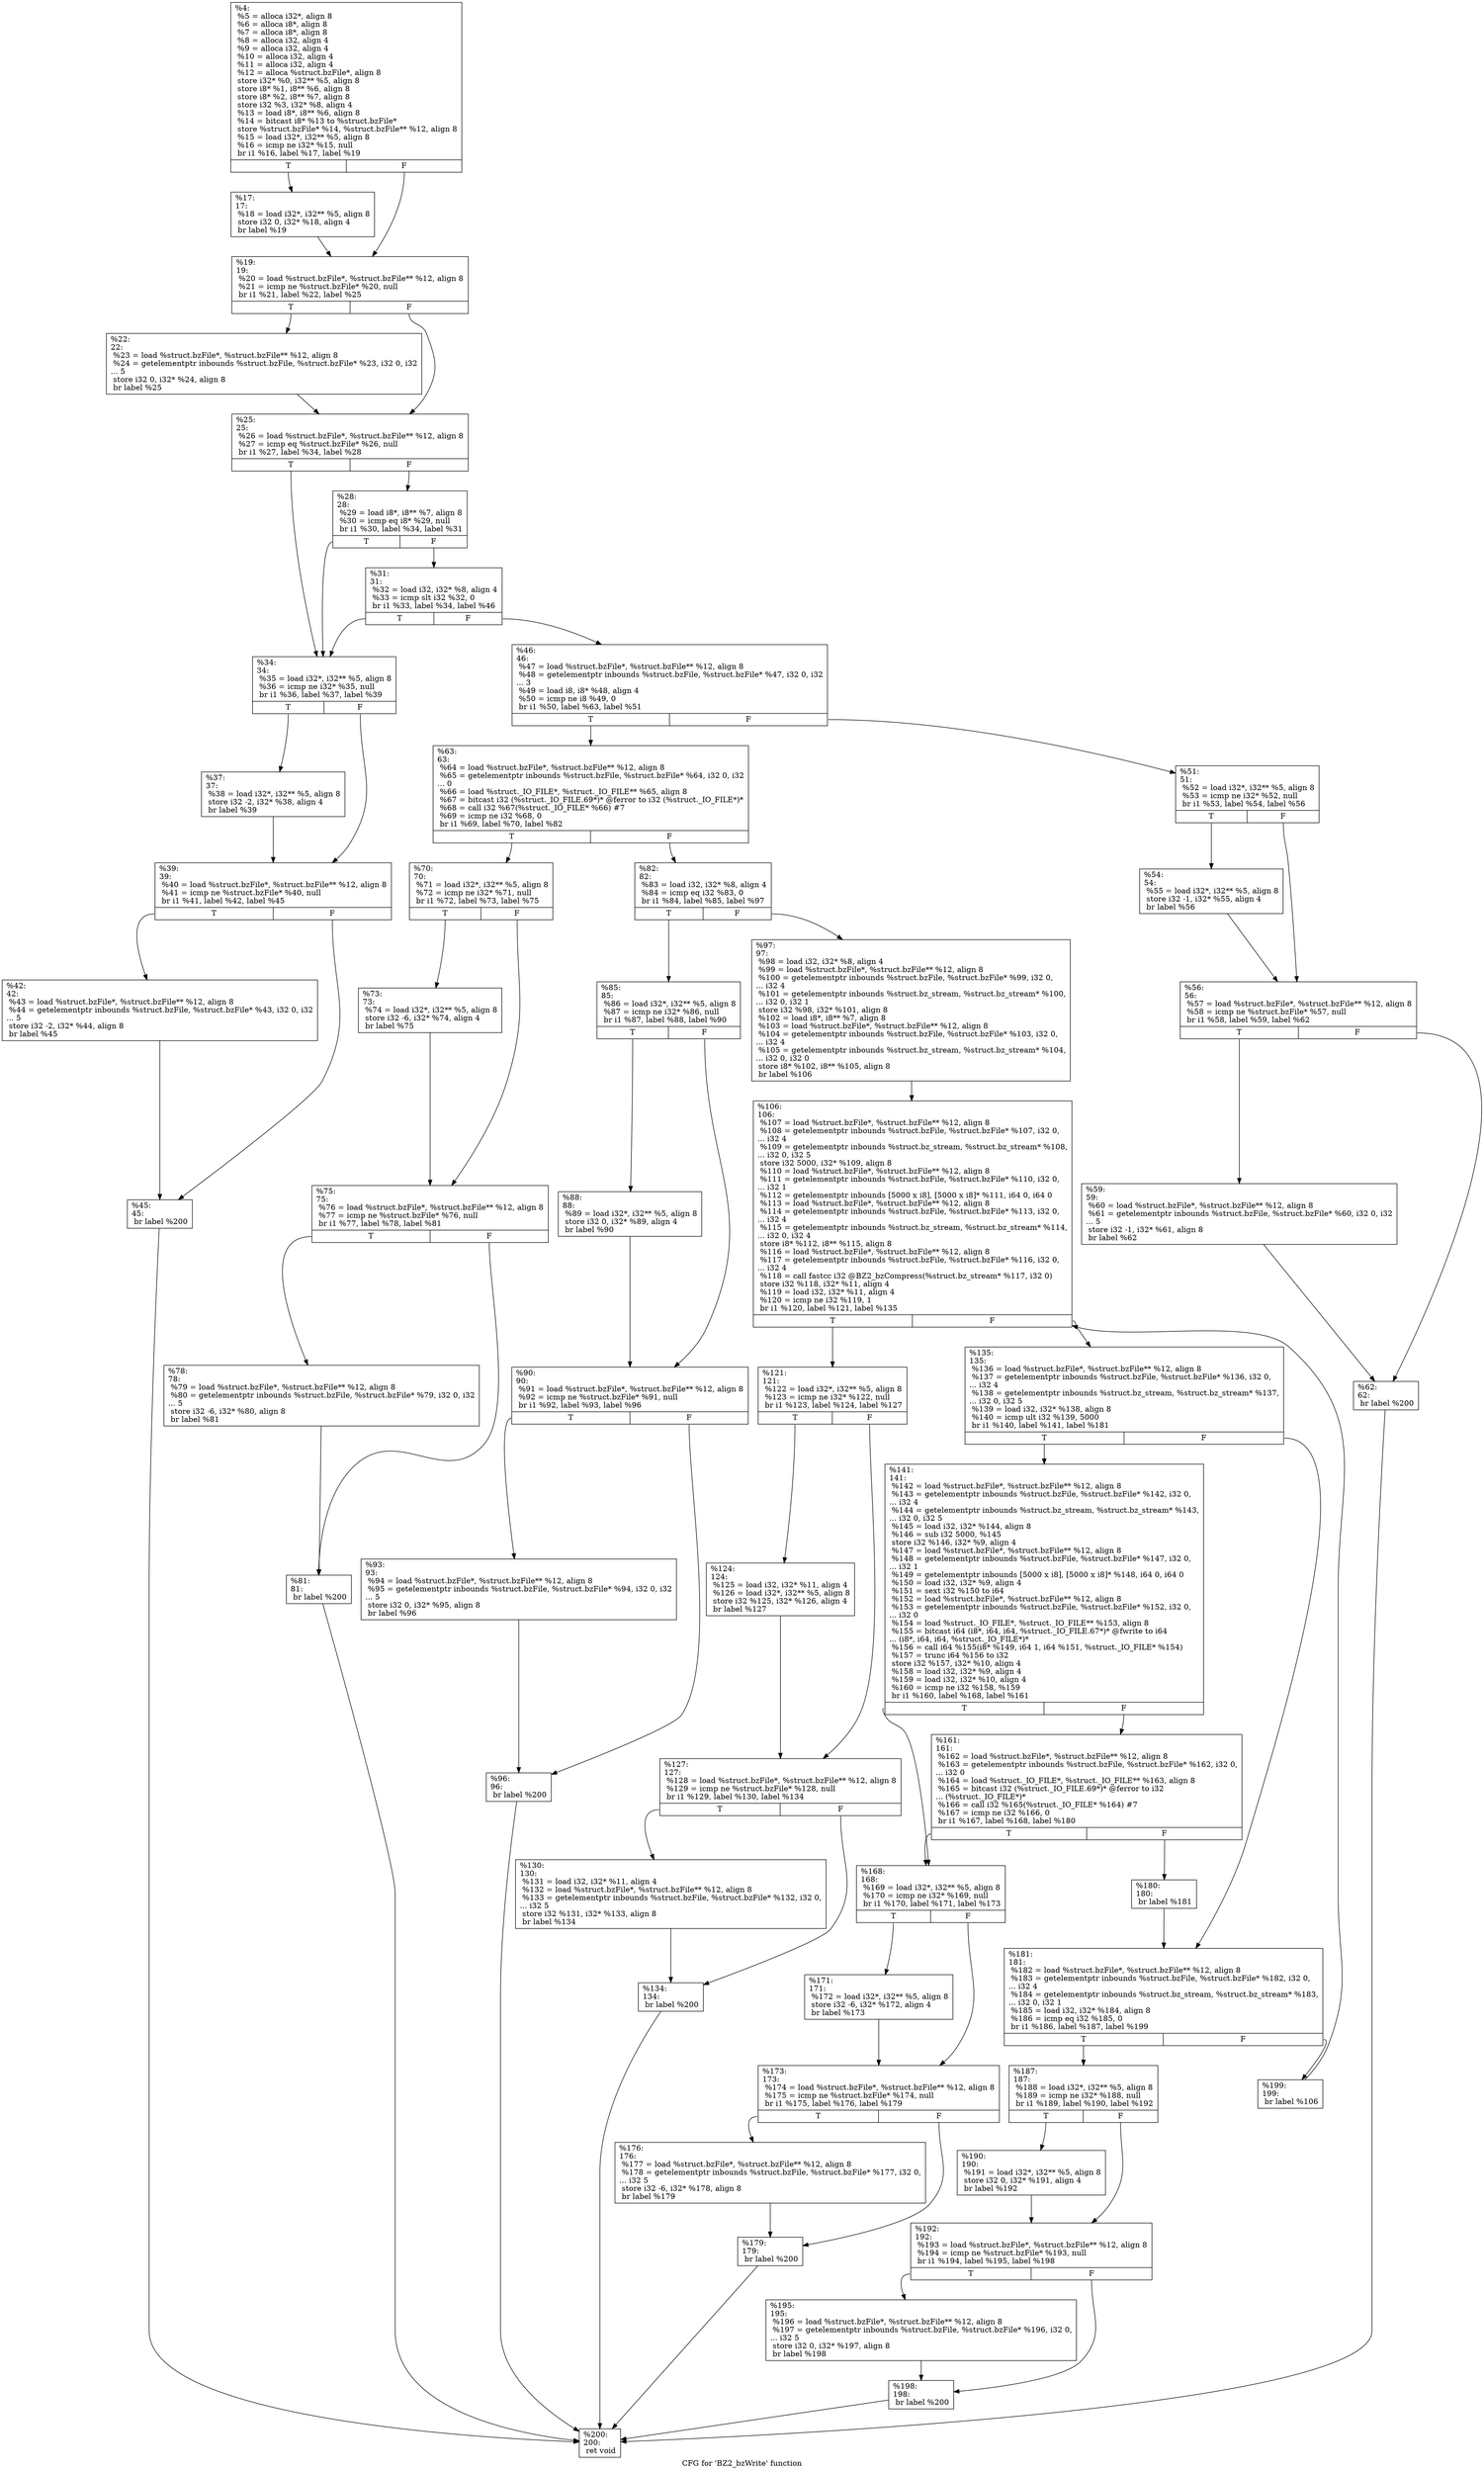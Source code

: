 digraph "CFG for 'BZ2_bzWrite' function" {
	label="CFG for 'BZ2_bzWrite' function";

	Node0x1d1d2f0 [shape=record,label="{%4:\l  %5 = alloca i32*, align 8\l  %6 = alloca i8*, align 8\l  %7 = alloca i8*, align 8\l  %8 = alloca i32, align 4\l  %9 = alloca i32, align 4\l  %10 = alloca i32, align 4\l  %11 = alloca i32, align 4\l  %12 = alloca %struct.bzFile*, align 8\l  store i32* %0, i32** %5, align 8\l  store i8* %1, i8** %6, align 8\l  store i8* %2, i8** %7, align 8\l  store i32 %3, i32* %8, align 4\l  %13 = load i8*, i8** %6, align 8\l  %14 = bitcast i8* %13 to %struct.bzFile*\l  store %struct.bzFile* %14, %struct.bzFile** %12, align 8\l  %15 = load i32*, i32** %5, align 8\l  %16 = icmp ne i32* %15, null\l  br i1 %16, label %17, label %19\l|{<s0>T|<s1>F}}"];
	Node0x1d1d2f0:s0 -> Node0x1d22aa0;
	Node0x1d1d2f0:s1 -> Node0x1d22af0;
	Node0x1d22aa0 [shape=record,label="{%17:\l17:                                               \l  %18 = load i32*, i32** %5, align 8\l  store i32 0, i32* %18, align 4\l  br label %19\l}"];
	Node0x1d22aa0 -> Node0x1d22af0;
	Node0x1d22af0 [shape=record,label="{%19:\l19:                                               \l  %20 = load %struct.bzFile*, %struct.bzFile** %12, align 8\l  %21 = icmp ne %struct.bzFile* %20, null\l  br i1 %21, label %22, label %25\l|{<s0>T|<s1>F}}"];
	Node0x1d22af0:s0 -> Node0x1d22b40;
	Node0x1d22af0:s1 -> Node0x1d22b90;
	Node0x1d22b40 [shape=record,label="{%22:\l22:                                               \l  %23 = load %struct.bzFile*, %struct.bzFile** %12, align 8\l  %24 = getelementptr inbounds %struct.bzFile, %struct.bzFile* %23, i32 0, i32\l... 5\l  store i32 0, i32* %24, align 8\l  br label %25\l}"];
	Node0x1d22b40 -> Node0x1d22b90;
	Node0x1d22b90 [shape=record,label="{%25:\l25:                                               \l  %26 = load %struct.bzFile*, %struct.bzFile** %12, align 8\l  %27 = icmp eq %struct.bzFile* %26, null\l  br i1 %27, label %34, label %28\l|{<s0>T|<s1>F}}"];
	Node0x1d22b90:s0 -> Node0x1d22c80;
	Node0x1d22b90:s1 -> Node0x1d22be0;
	Node0x1d22be0 [shape=record,label="{%28:\l28:                                               \l  %29 = load i8*, i8** %7, align 8\l  %30 = icmp eq i8* %29, null\l  br i1 %30, label %34, label %31\l|{<s0>T|<s1>F}}"];
	Node0x1d22be0:s0 -> Node0x1d22c80;
	Node0x1d22be0:s1 -> Node0x1d22c30;
	Node0x1d22c30 [shape=record,label="{%31:\l31:                                               \l  %32 = load i32, i32* %8, align 4\l  %33 = icmp slt i32 %32, 0\l  br i1 %33, label %34, label %46\l|{<s0>T|<s1>F}}"];
	Node0x1d22c30:s0 -> Node0x1d22c80;
	Node0x1d22c30:s1 -> Node0x1d22e10;
	Node0x1d22c80 [shape=record,label="{%34:\l34:                                               \l  %35 = load i32*, i32** %5, align 8\l  %36 = icmp ne i32* %35, null\l  br i1 %36, label %37, label %39\l|{<s0>T|<s1>F}}"];
	Node0x1d22c80:s0 -> Node0x1d22cd0;
	Node0x1d22c80:s1 -> Node0x1d22d20;
	Node0x1d22cd0 [shape=record,label="{%37:\l37:                                               \l  %38 = load i32*, i32** %5, align 8\l  store i32 -2, i32* %38, align 4\l  br label %39\l}"];
	Node0x1d22cd0 -> Node0x1d22d20;
	Node0x1d22d20 [shape=record,label="{%39:\l39:                                               \l  %40 = load %struct.bzFile*, %struct.bzFile** %12, align 8\l  %41 = icmp ne %struct.bzFile* %40, null\l  br i1 %41, label %42, label %45\l|{<s0>T|<s1>F}}"];
	Node0x1d22d20:s0 -> Node0x1d22d70;
	Node0x1d22d20:s1 -> Node0x1d22dc0;
	Node0x1d22d70 [shape=record,label="{%42:\l42:                                               \l  %43 = load %struct.bzFile*, %struct.bzFile** %12, align 8\l  %44 = getelementptr inbounds %struct.bzFile, %struct.bzFile* %43, i32 0, i32\l... 5\l  store i32 -2, i32* %44, align 8\l  br label %45\l}"];
	Node0x1d22d70 -> Node0x1d22dc0;
	Node0x1d22dc0 [shape=record,label="{%45:\l45:                                               \l  br label %200\l}"];
	Node0x1d22dc0 -> Node0x1d23ae0;
	Node0x1d22e10 [shape=record,label="{%46:\l46:                                               \l  %47 = load %struct.bzFile*, %struct.bzFile** %12, align 8\l  %48 = getelementptr inbounds %struct.bzFile, %struct.bzFile* %47, i32 0, i32\l... 3\l  %49 = load i8, i8* %48, align 4\l  %50 = icmp ne i8 %49, 0\l  br i1 %50, label %63, label %51\l|{<s0>T|<s1>F}}"];
	Node0x1d22e10:s0 -> Node0x1d22ff0;
	Node0x1d22e10:s1 -> Node0x1d22e60;
	Node0x1d22e60 [shape=record,label="{%51:\l51:                                               \l  %52 = load i32*, i32** %5, align 8\l  %53 = icmp ne i32* %52, null\l  br i1 %53, label %54, label %56\l|{<s0>T|<s1>F}}"];
	Node0x1d22e60:s0 -> Node0x1d22eb0;
	Node0x1d22e60:s1 -> Node0x1d22f00;
	Node0x1d22eb0 [shape=record,label="{%54:\l54:                                               \l  %55 = load i32*, i32** %5, align 8\l  store i32 -1, i32* %55, align 4\l  br label %56\l}"];
	Node0x1d22eb0 -> Node0x1d22f00;
	Node0x1d22f00 [shape=record,label="{%56:\l56:                                               \l  %57 = load %struct.bzFile*, %struct.bzFile** %12, align 8\l  %58 = icmp ne %struct.bzFile* %57, null\l  br i1 %58, label %59, label %62\l|{<s0>T|<s1>F}}"];
	Node0x1d22f00:s0 -> Node0x1d22f50;
	Node0x1d22f00:s1 -> Node0x1d22fa0;
	Node0x1d22f50 [shape=record,label="{%59:\l59:                                               \l  %60 = load %struct.bzFile*, %struct.bzFile** %12, align 8\l  %61 = getelementptr inbounds %struct.bzFile, %struct.bzFile* %60, i32 0, i32\l... 5\l  store i32 -1, i32* %61, align 8\l  br label %62\l}"];
	Node0x1d22f50 -> Node0x1d22fa0;
	Node0x1d22fa0 [shape=record,label="{%62:\l62:                                               \l  br label %200\l}"];
	Node0x1d22fa0 -> Node0x1d23ae0;
	Node0x1d22ff0 [shape=record,label="{%63:\l63:                                               \l  %64 = load %struct.bzFile*, %struct.bzFile** %12, align 8\l  %65 = getelementptr inbounds %struct.bzFile, %struct.bzFile* %64, i32 0, i32\l... 0\l  %66 = load %struct._IO_FILE*, %struct._IO_FILE** %65, align 8\l  %67 = bitcast i32 (%struct._IO_FILE.69*)* @ferror to i32 (%struct._IO_FILE*)*\l  %68 = call i32 %67(%struct._IO_FILE* %66) #7\l  %69 = icmp ne i32 %68, 0\l  br i1 %69, label %70, label %82\l|{<s0>T|<s1>F}}"];
	Node0x1d22ff0:s0 -> Node0x1d23040;
	Node0x1d22ff0:s1 -> Node0x1d231d0;
	Node0x1d23040 [shape=record,label="{%70:\l70:                                               \l  %71 = load i32*, i32** %5, align 8\l  %72 = icmp ne i32* %71, null\l  br i1 %72, label %73, label %75\l|{<s0>T|<s1>F}}"];
	Node0x1d23040:s0 -> Node0x1d23090;
	Node0x1d23040:s1 -> Node0x1d230e0;
	Node0x1d23090 [shape=record,label="{%73:\l73:                                               \l  %74 = load i32*, i32** %5, align 8\l  store i32 -6, i32* %74, align 4\l  br label %75\l}"];
	Node0x1d23090 -> Node0x1d230e0;
	Node0x1d230e0 [shape=record,label="{%75:\l75:                                               \l  %76 = load %struct.bzFile*, %struct.bzFile** %12, align 8\l  %77 = icmp ne %struct.bzFile* %76, null\l  br i1 %77, label %78, label %81\l|{<s0>T|<s1>F}}"];
	Node0x1d230e0:s0 -> Node0x1d23130;
	Node0x1d230e0:s1 -> Node0x1d23180;
	Node0x1d23130 [shape=record,label="{%78:\l78:                                               \l  %79 = load %struct.bzFile*, %struct.bzFile** %12, align 8\l  %80 = getelementptr inbounds %struct.bzFile, %struct.bzFile* %79, i32 0, i32\l... 5\l  store i32 -6, i32* %80, align 8\l  br label %81\l}"];
	Node0x1d23130 -> Node0x1d23180;
	Node0x1d23180 [shape=record,label="{%81:\l81:                                               \l  br label %200\l}"];
	Node0x1d23180 -> Node0x1d23ae0;
	Node0x1d231d0 [shape=record,label="{%82:\l82:                                               \l  %83 = load i32, i32* %8, align 4\l  %84 = icmp eq i32 %83, 0\l  br i1 %84, label %85, label %97\l|{<s0>T|<s1>F}}"];
	Node0x1d231d0:s0 -> Node0x1d23220;
	Node0x1d231d0:s1 -> Node0x1d233b0;
	Node0x1d23220 [shape=record,label="{%85:\l85:                                               \l  %86 = load i32*, i32** %5, align 8\l  %87 = icmp ne i32* %86, null\l  br i1 %87, label %88, label %90\l|{<s0>T|<s1>F}}"];
	Node0x1d23220:s0 -> Node0x1d23270;
	Node0x1d23220:s1 -> Node0x1d232c0;
	Node0x1d23270 [shape=record,label="{%88:\l88:                                               \l  %89 = load i32*, i32** %5, align 8\l  store i32 0, i32* %89, align 4\l  br label %90\l}"];
	Node0x1d23270 -> Node0x1d232c0;
	Node0x1d232c0 [shape=record,label="{%90:\l90:                                               \l  %91 = load %struct.bzFile*, %struct.bzFile** %12, align 8\l  %92 = icmp ne %struct.bzFile* %91, null\l  br i1 %92, label %93, label %96\l|{<s0>T|<s1>F}}"];
	Node0x1d232c0:s0 -> Node0x1d23310;
	Node0x1d232c0:s1 -> Node0x1d23360;
	Node0x1d23310 [shape=record,label="{%93:\l93:                                               \l  %94 = load %struct.bzFile*, %struct.bzFile** %12, align 8\l  %95 = getelementptr inbounds %struct.bzFile, %struct.bzFile* %94, i32 0, i32\l... 5\l  store i32 0, i32* %95, align 8\l  br label %96\l}"];
	Node0x1d23310 -> Node0x1d23360;
	Node0x1d23360 [shape=record,label="{%96:\l96:                                               \l  br label %200\l}"];
	Node0x1d23360 -> Node0x1d23ae0;
	Node0x1d233b0 [shape=record,label="{%97:\l97:                                               \l  %98 = load i32, i32* %8, align 4\l  %99 = load %struct.bzFile*, %struct.bzFile** %12, align 8\l  %100 = getelementptr inbounds %struct.bzFile, %struct.bzFile* %99, i32 0,\l... i32 4\l  %101 = getelementptr inbounds %struct.bz_stream, %struct.bz_stream* %100,\l... i32 0, i32 1\l  store i32 %98, i32* %101, align 8\l  %102 = load i8*, i8** %7, align 8\l  %103 = load %struct.bzFile*, %struct.bzFile** %12, align 8\l  %104 = getelementptr inbounds %struct.bzFile, %struct.bzFile* %103, i32 0,\l... i32 4\l  %105 = getelementptr inbounds %struct.bz_stream, %struct.bz_stream* %104,\l... i32 0, i32 0\l  store i8* %102, i8** %105, align 8\l  br label %106\l}"];
	Node0x1d233b0 -> Node0x1d23400;
	Node0x1d23400 [shape=record,label="{%106:\l106:                                              \l  %107 = load %struct.bzFile*, %struct.bzFile** %12, align 8\l  %108 = getelementptr inbounds %struct.bzFile, %struct.bzFile* %107, i32 0,\l... i32 4\l  %109 = getelementptr inbounds %struct.bz_stream, %struct.bz_stream* %108,\l... i32 0, i32 5\l  store i32 5000, i32* %109, align 8\l  %110 = load %struct.bzFile*, %struct.bzFile** %12, align 8\l  %111 = getelementptr inbounds %struct.bzFile, %struct.bzFile* %110, i32 0,\l... i32 1\l  %112 = getelementptr inbounds [5000 x i8], [5000 x i8]* %111, i64 0, i64 0\l  %113 = load %struct.bzFile*, %struct.bzFile** %12, align 8\l  %114 = getelementptr inbounds %struct.bzFile, %struct.bzFile* %113, i32 0,\l... i32 4\l  %115 = getelementptr inbounds %struct.bz_stream, %struct.bz_stream* %114,\l... i32 0, i32 4\l  store i8* %112, i8** %115, align 8\l  %116 = load %struct.bzFile*, %struct.bzFile** %12, align 8\l  %117 = getelementptr inbounds %struct.bzFile, %struct.bzFile* %116, i32 0,\l... i32 4\l  %118 = call fastcc i32 @BZ2_bzCompress(%struct.bz_stream* %117, i32 0)\l  store i32 %118, i32* %11, align 4\l  %119 = load i32, i32* %11, align 4\l  %120 = icmp ne i32 %119, 1\l  br i1 %120, label %121, label %135\l|{<s0>T|<s1>F}}"];
	Node0x1d23400:s0 -> Node0x1d23450;
	Node0x1d23400:s1 -> Node0x1d235e0;
	Node0x1d23450 [shape=record,label="{%121:\l121:                                              \l  %122 = load i32*, i32** %5, align 8\l  %123 = icmp ne i32* %122, null\l  br i1 %123, label %124, label %127\l|{<s0>T|<s1>F}}"];
	Node0x1d23450:s0 -> Node0x1d234a0;
	Node0x1d23450:s1 -> Node0x1d234f0;
	Node0x1d234a0 [shape=record,label="{%124:\l124:                                              \l  %125 = load i32, i32* %11, align 4\l  %126 = load i32*, i32** %5, align 8\l  store i32 %125, i32* %126, align 4\l  br label %127\l}"];
	Node0x1d234a0 -> Node0x1d234f0;
	Node0x1d234f0 [shape=record,label="{%127:\l127:                                              \l  %128 = load %struct.bzFile*, %struct.bzFile** %12, align 8\l  %129 = icmp ne %struct.bzFile* %128, null\l  br i1 %129, label %130, label %134\l|{<s0>T|<s1>F}}"];
	Node0x1d234f0:s0 -> Node0x1d23540;
	Node0x1d234f0:s1 -> Node0x1d23590;
	Node0x1d23540 [shape=record,label="{%130:\l130:                                              \l  %131 = load i32, i32* %11, align 4\l  %132 = load %struct.bzFile*, %struct.bzFile** %12, align 8\l  %133 = getelementptr inbounds %struct.bzFile, %struct.bzFile* %132, i32 0,\l... i32 5\l  store i32 %131, i32* %133, align 8\l  br label %134\l}"];
	Node0x1d23540 -> Node0x1d23590;
	Node0x1d23590 [shape=record,label="{%134:\l134:                                              \l  br label %200\l}"];
	Node0x1d23590 -> Node0x1d23ae0;
	Node0x1d235e0 [shape=record,label="{%135:\l135:                                              \l  %136 = load %struct.bzFile*, %struct.bzFile** %12, align 8\l  %137 = getelementptr inbounds %struct.bzFile, %struct.bzFile* %136, i32 0,\l... i32 4\l  %138 = getelementptr inbounds %struct.bz_stream, %struct.bz_stream* %137,\l... i32 0, i32 5\l  %139 = load i32, i32* %138, align 8\l  %140 = icmp ult i32 %139, 5000\l  br i1 %140, label %141, label %181\l|{<s0>T|<s1>F}}"];
	Node0x1d235e0:s0 -> Node0x1d23630;
	Node0x1d235e0:s1 -> Node0x1d238b0;
	Node0x1d23630 [shape=record,label="{%141:\l141:                                              \l  %142 = load %struct.bzFile*, %struct.bzFile** %12, align 8\l  %143 = getelementptr inbounds %struct.bzFile, %struct.bzFile* %142, i32 0,\l... i32 4\l  %144 = getelementptr inbounds %struct.bz_stream, %struct.bz_stream* %143,\l... i32 0, i32 5\l  %145 = load i32, i32* %144, align 8\l  %146 = sub i32 5000, %145\l  store i32 %146, i32* %9, align 4\l  %147 = load %struct.bzFile*, %struct.bzFile** %12, align 8\l  %148 = getelementptr inbounds %struct.bzFile, %struct.bzFile* %147, i32 0,\l... i32 1\l  %149 = getelementptr inbounds [5000 x i8], [5000 x i8]* %148, i64 0, i64 0\l  %150 = load i32, i32* %9, align 4\l  %151 = sext i32 %150 to i64\l  %152 = load %struct.bzFile*, %struct.bzFile** %12, align 8\l  %153 = getelementptr inbounds %struct.bzFile, %struct.bzFile* %152, i32 0,\l... i32 0\l  %154 = load %struct._IO_FILE*, %struct._IO_FILE** %153, align 8\l  %155 = bitcast i64 (i8*, i64, i64, %struct._IO_FILE.67*)* @fwrite to i64\l... (i8*, i64, i64, %struct._IO_FILE*)*\l  %156 = call i64 %155(i8* %149, i64 1, i64 %151, %struct._IO_FILE* %154)\l  %157 = trunc i64 %156 to i32\l  store i32 %157, i32* %10, align 4\l  %158 = load i32, i32* %9, align 4\l  %159 = load i32, i32* %10, align 4\l  %160 = icmp ne i32 %158, %159\l  br i1 %160, label %168, label %161\l|{<s0>T|<s1>F}}"];
	Node0x1d23630:s0 -> Node0x1d236d0;
	Node0x1d23630:s1 -> Node0x1d23680;
	Node0x1d23680 [shape=record,label="{%161:\l161:                                              \l  %162 = load %struct.bzFile*, %struct.bzFile** %12, align 8\l  %163 = getelementptr inbounds %struct.bzFile, %struct.bzFile* %162, i32 0,\l... i32 0\l  %164 = load %struct._IO_FILE*, %struct._IO_FILE** %163, align 8\l  %165 = bitcast i32 (%struct._IO_FILE.69*)* @ferror to i32\l... (%struct._IO_FILE*)*\l  %166 = call i32 %165(%struct._IO_FILE* %164) #7\l  %167 = icmp ne i32 %166, 0\l  br i1 %167, label %168, label %180\l|{<s0>T|<s1>F}}"];
	Node0x1d23680:s0 -> Node0x1d236d0;
	Node0x1d23680:s1 -> Node0x1d23860;
	Node0x1d236d0 [shape=record,label="{%168:\l168:                                              \l  %169 = load i32*, i32** %5, align 8\l  %170 = icmp ne i32* %169, null\l  br i1 %170, label %171, label %173\l|{<s0>T|<s1>F}}"];
	Node0x1d236d0:s0 -> Node0x1d23720;
	Node0x1d236d0:s1 -> Node0x1d23770;
	Node0x1d23720 [shape=record,label="{%171:\l171:                                              \l  %172 = load i32*, i32** %5, align 8\l  store i32 -6, i32* %172, align 4\l  br label %173\l}"];
	Node0x1d23720 -> Node0x1d23770;
	Node0x1d23770 [shape=record,label="{%173:\l173:                                              \l  %174 = load %struct.bzFile*, %struct.bzFile** %12, align 8\l  %175 = icmp ne %struct.bzFile* %174, null\l  br i1 %175, label %176, label %179\l|{<s0>T|<s1>F}}"];
	Node0x1d23770:s0 -> Node0x1d237c0;
	Node0x1d23770:s1 -> Node0x1d23810;
	Node0x1d237c0 [shape=record,label="{%176:\l176:                                              \l  %177 = load %struct.bzFile*, %struct.bzFile** %12, align 8\l  %178 = getelementptr inbounds %struct.bzFile, %struct.bzFile* %177, i32 0,\l... i32 5\l  store i32 -6, i32* %178, align 8\l  br label %179\l}"];
	Node0x1d237c0 -> Node0x1d23810;
	Node0x1d23810 [shape=record,label="{%179:\l179:                                              \l  br label %200\l}"];
	Node0x1d23810 -> Node0x1d23ae0;
	Node0x1d23860 [shape=record,label="{%180:\l180:                                              \l  br label %181\l}"];
	Node0x1d23860 -> Node0x1d238b0;
	Node0x1d238b0 [shape=record,label="{%181:\l181:                                              \l  %182 = load %struct.bzFile*, %struct.bzFile** %12, align 8\l  %183 = getelementptr inbounds %struct.bzFile, %struct.bzFile* %182, i32 0,\l... i32 4\l  %184 = getelementptr inbounds %struct.bz_stream, %struct.bz_stream* %183,\l... i32 0, i32 1\l  %185 = load i32, i32* %184, align 8\l  %186 = icmp eq i32 %185, 0\l  br i1 %186, label %187, label %199\l|{<s0>T|<s1>F}}"];
	Node0x1d238b0:s0 -> Node0x1d23900;
	Node0x1d238b0:s1 -> Node0x1d23a90;
	Node0x1d23900 [shape=record,label="{%187:\l187:                                              \l  %188 = load i32*, i32** %5, align 8\l  %189 = icmp ne i32* %188, null\l  br i1 %189, label %190, label %192\l|{<s0>T|<s1>F}}"];
	Node0x1d23900:s0 -> Node0x1d23950;
	Node0x1d23900:s1 -> Node0x1d239a0;
	Node0x1d23950 [shape=record,label="{%190:\l190:                                              \l  %191 = load i32*, i32** %5, align 8\l  store i32 0, i32* %191, align 4\l  br label %192\l}"];
	Node0x1d23950 -> Node0x1d239a0;
	Node0x1d239a0 [shape=record,label="{%192:\l192:                                              \l  %193 = load %struct.bzFile*, %struct.bzFile** %12, align 8\l  %194 = icmp ne %struct.bzFile* %193, null\l  br i1 %194, label %195, label %198\l|{<s0>T|<s1>F}}"];
	Node0x1d239a0:s0 -> Node0x1d239f0;
	Node0x1d239a0:s1 -> Node0x1d23a40;
	Node0x1d239f0 [shape=record,label="{%195:\l195:                                              \l  %196 = load %struct.bzFile*, %struct.bzFile** %12, align 8\l  %197 = getelementptr inbounds %struct.bzFile, %struct.bzFile* %196, i32 0,\l... i32 5\l  store i32 0, i32* %197, align 8\l  br label %198\l}"];
	Node0x1d239f0 -> Node0x1d23a40;
	Node0x1d23a40 [shape=record,label="{%198:\l198:                                              \l  br label %200\l}"];
	Node0x1d23a40 -> Node0x1d23ae0;
	Node0x1d23a90 [shape=record,label="{%199:\l199:                                              \l  br label %106\l}"];
	Node0x1d23a90 -> Node0x1d23400;
	Node0x1d23ae0 [shape=record,label="{%200:\l200:                                              \l  ret void\l}"];
}
